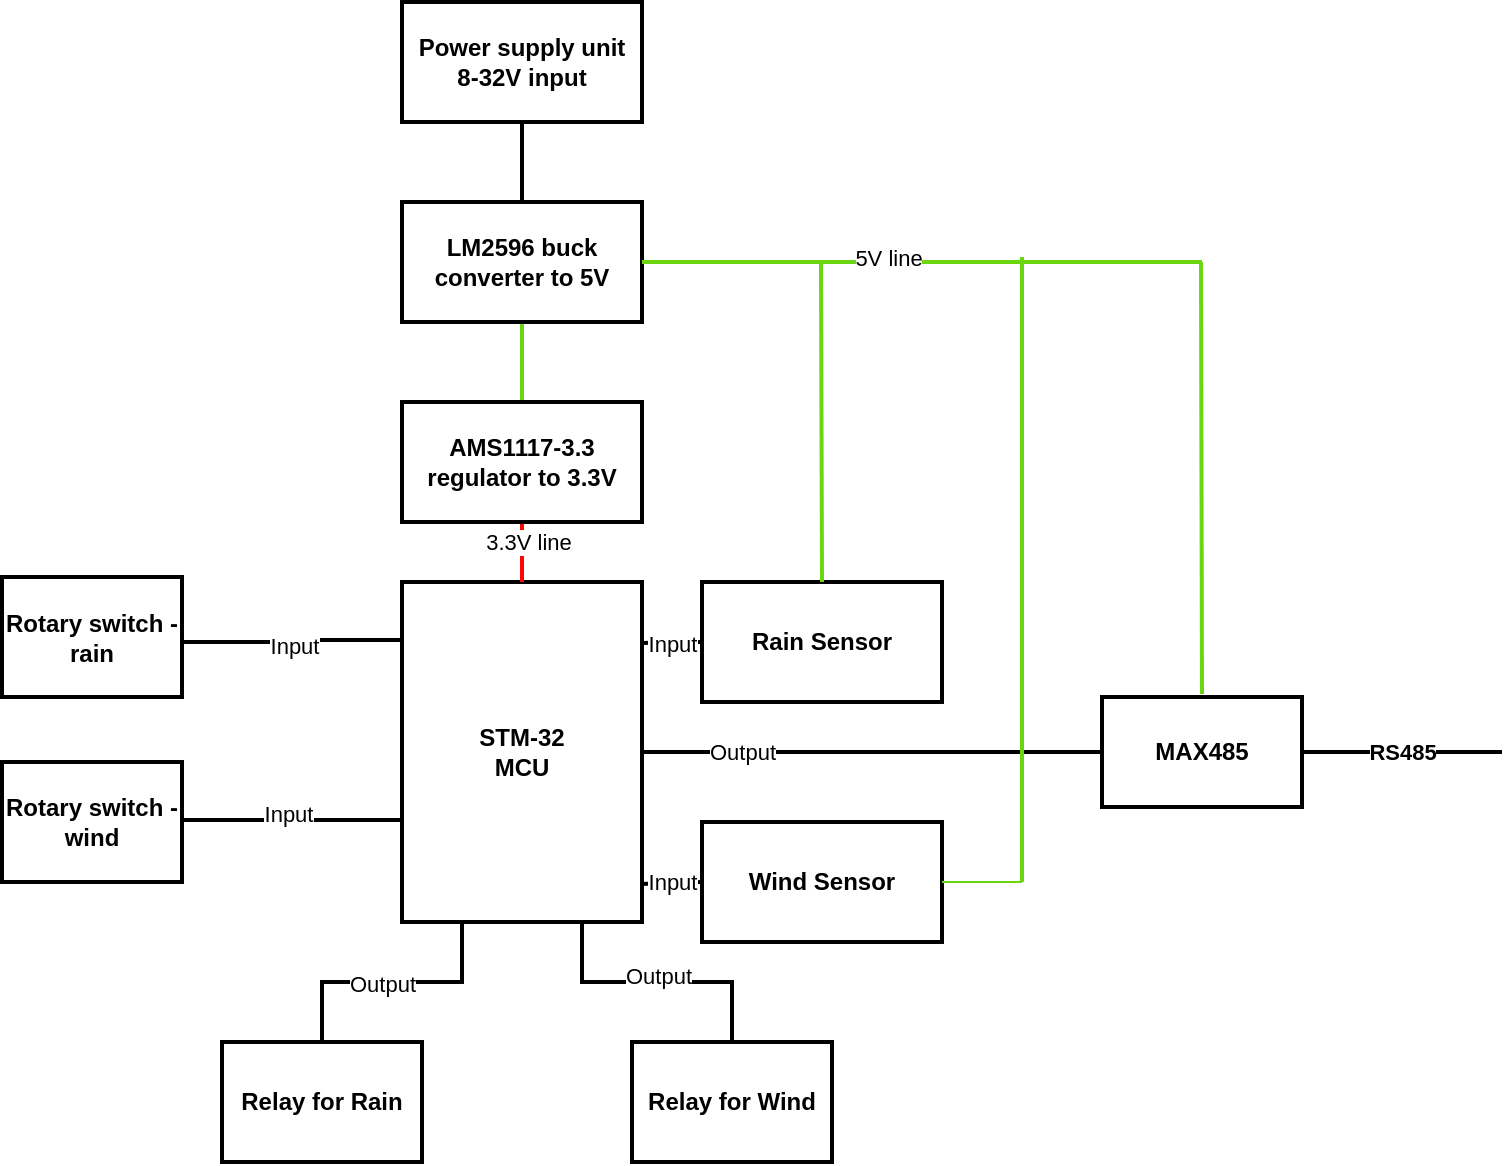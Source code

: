 <mxfile version="27.2.0">
  <diagram name="Page-1" id="KXagy0qOkPM8fm5rI9ap">
    <mxGraphModel dx="1240" dy="1783" grid="1" gridSize="10" guides="1" tooltips="1" connect="1" arrows="1" fold="1" page="1" pageScale="1" pageWidth="850" pageHeight="1100" math="0" shadow="0">
      <root>
        <mxCell id="0" />
        <mxCell id="1" parent="0" />
        <mxCell id="4x-Ueavyg5gqqz9B8bQs-12" style="edgeStyle=orthogonalEdgeStyle;rounded=0;orthogonalLoop=1;jettySize=auto;html=1;exitX=1;exitY=0.5;exitDx=0;exitDy=0;endArrow=none;endFill=0;entryX=0;entryY=0.5;entryDx=0;entryDy=0;strokeWidth=2;" parent="1" source="4x-Ueavyg5gqqz9B8bQs-2" edge="1" target="4x-Ueavyg5gqqz9B8bQs-14">
          <mxGeometry relative="1" as="geometry">
            <mxPoint x="470" y="375" as="targetPoint" />
          </mxGeometry>
        </mxCell>
        <mxCell id="a4D79lJlSxF3mq2M04wu-65" value="Output" style="edgeLabel;html=1;align=center;verticalAlign=middle;resizable=0;points=[];" vertex="1" connectable="0" parent="4x-Ueavyg5gqqz9B8bQs-12">
          <mxGeometry x="-0.887" y="1" relative="1" as="geometry">
            <mxPoint x="37" y="1" as="offset" />
          </mxGeometry>
        </mxCell>
        <mxCell id="a4D79lJlSxF3mq2M04wu-38" style="edgeStyle=orthogonalEdgeStyle;rounded=0;orthogonalLoop=1;jettySize=auto;html=1;entryX=0.5;entryY=0;entryDx=0;entryDy=0;endArrow=none;endFill=0;exitX=0.25;exitY=1;exitDx=0;exitDy=0;startSize=10;endSize=7;strokeWidth=2;" edge="1" parent="1" source="4x-Ueavyg5gqqz9B8bQs-2" target="a4D79lJlSxF3mq2M04wu-36">
          <mxGeometry relative="1" as="geometry">
            <mxPoint x="320" y="550" as="targetPoint" />
            <Array as="points">
              <mxPoint x="290" y="490" />
              <mxPoint x="220" y="490" />
            </Array>
          </mxGeometry>
        </mxCell>
        <mxCell id="a4D79lJlSxF3mq2M04wu-56" value="Output" style="edgeLabel;html=1;align=center;verticalAlign=middle;resizable=0;points=[];" vertex="1" connectable="0" parent="a4D79lJlSxF3mq2M04wu-38">
          <mxGeometry x="0.077" y="1" relative="1" as="geometry">
            <mxPoint as="offset" />
          </mxGeometry>
        </mxCell>
        <mxCell id="4x-Ueavyg5gqqz9B8bQs-2" value="STM-32&lt;div&gt;MCU&lt;/div&gt;" style="rounded=0;whiteSpace=wrap;html=1;fontStyle=1;strokeWidth=2;" parent="1" vertex="1">
          <mxGeometry x="260" y="290" width="120" height="170" as="geometry" />
        </mxCell>
        <mxCell id="4x-Ueavyg5gqqz9B8bQs-14" value="MAX485" style="rounded=0;whiteSpace=wrap;html=1;fontStyle=1;strokeWidth=2;" parent="1" vertex="1">
          <mxGeometry x="610" y="347.5" width="100" height="55" as="geometry" />
        </mxCell>
        <mxCell id="4x-Ueavyg5gqqz9B8bQs-15" value="" style="endArrow=none;html=1;rounded=0;exitX=1;exitY=0.5;exitDx=0;exitDy=0;strokeWidth=2;" parent="1" source="4x-Ueavyg5gqqz9B8bQs-14" edge="1">
          <mxGeometry width="50" height="50" relative="1" as="geometry">
            <mxPoint x="400" y="430" as="sourcePoint" />
            <mxPoint x="810" y="375" as="targetPoint" />
            <Array as="points">
              <mxPoint x="730" y="375" />
            </Array>
          </mxGeometry>
        </mxCell>
        <mxCell id="a4D79lJlSxF3mq2M04wu-25" value="RS485" style="edgeLabel;html=1;align=center;verticalAlign=middle;resizable=0;points=[];fontStyle=1" vertex="1" connectable="0" parent="4x-Ueavyg5gqqz9B8bQs-15">
          <mxGeometry x="-0.565" relative="1" as="geometry">
            <mxPoint x="28" as="offset" />
          </mxGeometry>
        </mxCell>
        <mxCell id="4x-Ueavyg5gqqz9B8bQs-16" value="Wind Sensor" style="rounded=0;whiteSpace=wrap;html=1;fontStyle=1;strokeWidth=2;" parent="1" vertex="1">
          <mxGeometry x="410" y="410" width="120" height="60" as="geometry" />
        </mxCell>
        <mxCell id="4x-Ueavyg5gqqz9B8bQs-17" value="Rain Sensor" style="rounded=0;whiteSpace=wrap;html=1;fontStyle=1;strokeWidth=2;" parent="1" vertex="1">
          <mxGeometry x="410" y="290" width="120" height="60" as="geometry" />
        </mxCell>
        <mxCell id="a4D79lJlSxF3mq2M04wu-32" value="" style="edgeStyle=orthogonalEdgeStyle;rounded=0;orthogonalLoop=1;jettySize=auto;html=1;endArrow=none;endFill=0;strokeWidth=2;" edge="1" parent="1" source="a4D79lJlSxF3mq2M04wu-1" target="a4D79lJlSxF3mq2M04wu-5">
          <mxGeometry relative="1" as="geometry" />
        </mxCell>
        <mxCell id="a4D79lJlSxF3mq2M04wu-1" value="Power supply unit&lt;div&gt;8-32V input&lt;/div&gt;" style="rounded=0;whiteSpace=wrap;html=1;fontStyle=1;strokeWidth=2;" vertex="1" parent="1">
          <mxGeometry x="260" width="120" height="60" as="geometry" />
        </mxCell>
        <mxCell id="a4D79lJlSxF3mq2M04wu-31" value="" style="edgeStyle=orthogonalEdgeStyle;rounded=0;orthogonalLoop=1;jettySize=auto;html=1;endArrow=none;endFill=0;strokeColor=#6BD510;strokeWidth=2;" edge="1" parent="1" source="a4D79lJlSxF3mq2M04wu-5" target="a4D79lJlSxF3mq2M04wu-8">
          <mxGeometry relative="1" as="geometry" />
        </mxCell>
        <mxCell id="a4D79lJlSxF3mq2M04wu-5" value="LM2596 buck converter to 5V" style="rounded=0;whiteSpace=wrap;html=1;fontStyle=1;strokeWidth=2;" vertex="1" parent="1">
          <mxGeometry x="260" y="100" width="120" height="60" as="geometry" />
        </mxCell>
        <mxCell id="a4D79lJlSxF3mq2M04wu-30" value="" style="edgeStyle=orthogonalEdgeStyle;rounded=0;orthogonalLoop=1;jettySize=auto;html=1;strokeColor=#FF0606;endArrow=none;endFill=0;strokeWidth=2;" edge="1" parent="1" source="a4D79lJlSxF3mq2M04wu-8" target="4x-Ueavyg5gqqz9B8bQs-2">
          <mxGeometry relative="1" as="geometry" />
        </mxCell>
        <mxCell id="a4D79lJlSxF3mq2M04wu-8" value="AMS1117-3.3 regulator to 3.3V" style="rounded=0;whiteSpace=wrap;html=1;fontStyle=1;strokeWidth=2;" vertex="1" parent="1">
          <mxGeometry x="260" y="200" width="120" height="60" as="geometry" />
        </mxCell>
        <mxCell id="a4D79lJlSxF3mq2M04wu-9" value="" style="endArrow=none;html=1;rounded=0;exitX=1;exitY=0.5;exitDx=0;exitDy=0;fillColor=#d5e8d4;strokeColor=#6BD510;strokeWidth=2;" edge="1" parent="1" source="a4D79lJlSxF3mq2M04wu-5">
          <mxGeometry width="50" height="50" relative="1" as="geometry">
            <mxPoint x="400" y="180" as="sourcePoint" />
            <mxPoint x="660" y="130" as="targetPoint" />
          </mxGeometry>
        </mxCell>
        <mxCell id="a4D79lJlSxF3mq2M04wu-69" value="5V line" style="edgeLabel;html=1;align=center;verticalAlign=middle;resizable=0;points=[];" vertex="1" connectable="0" parent="a4D79lJlSxF3mq2M04wu-9">
          <mxGeometry x="-0.124" y="2" relative="1" as="geometry">
            <mxPoint as="offset" />
          </mxGeometry>
        </mxCell>
        <mxCell id="a4D79lJlSxF3mq2M04wu-19" value="" style="endArrow=none;html=1;rounded=0;strokeColor=#6BD510;exitX=0.25;exitY=0;exitDx=0;exitDy=0;strokeWidth=2;" edge="1" parent="1">
          <mxGeometry width="50" height="50" relative="1" as="geometry">
            <mxPoint x="470" y="290" as="sourcePoint" />
            <mxPoint x="469.5" y="130" as="targetPoint" />
          </mxGeometry>
        </mxCell>
        <mxCell id="a4D79lJlSxF3mq2M04wu-24" value="" style="endArrow=none;html=1;rounded=0;strokeColor=#6BD510;strokeWidth=2;" edge="1" parent="1">
          <mxGeometry width="50" height="50" relative="1" as="geometry">
            <mxPoint x="660" y="346" as="sourcePoint" />
            <mxPoint x="659.5" y="130" as="targetPoint" />
          </mxGeometry>
        </mxCell>
        <mxCell id="a4D79lJlSxF3mq2M04wu-27" value="" style="endArrow=none;html=1;rounded=0;strokeColor=#6BD510;strokeWidth=2;" edge="1" parent="1">
          <mxGeometry width="50" height="50" relative="1" as="geometry">
            <mxPoint x="570" y="440" as="sourcePoint" />
            <mxPoint x="570" y="127.5" as="targetPoint" />
          </mxGeometry>
        </mxCell>
        <mxCell id="a4D79lJlSxF3mq2M04wu-29" value="" style="edgeStyle=none;orthogonalLoop=1;jettySize=auto;html=1;rounded=0;endArrow=none;endFill=0;strokeColor=#6BD510;exitX=1;exitY=0.5;exitDx=0;exitDy=0;" edge="1" parent="1" source="4x-Ueavyg5gqqz9B8bQs-16">
          <mxGeometry width="100" relative="1" as="geometry">
            <mxPoint x="720" y="439.5" as="sourcePoint" />
            <mxPoint x="570" y="440" as="targetPoint" />
            <Array as="points" />
          </mxGeometry>
        </mxCell>
        <mxCell id="a4D79lJlSxF3mq2M04wu-36" value="Relay for Rain" style="rounded=0;whiteSpace=wrap;html=1;fontStyle=1;strokeWidth=2;" vertex="1" parent="1">
          <mxGeometry x="170" y="520" width="100" height="60" as="geometry" />
        </mxCell>
        <mxCell id="a4D79lJlSxF3mq2M04wu-40" style="edgeStyle=orthogonalEdgeStyle;rounded=0;orthogonalLoop=1;jettySize=auto;html=1;endArrow=none;endFill=0;entryX=0.75;entryY=1;entryDx=0;entryDy=0;startSize=10;endSize=7;strokeWidth=2;" edge="1" parent="1" source="a4D79lJlSxF3mq2M04wu-37" target="4x-Ueavyg5gqqz9B8bQs-2">
          <mxGeometry relative="1" as="geometry">
            <mxPoint x="340" y="470" as="targetPoint" />
          </mxGeometry>
        </mxCell>
        <mxCell id="a4D79lJlSxF3mq2M04wu-57" value="Output" style="edgeLabel;html=1;align=center;verticalAlign=middle;resizable=0;points=[];" vertex="1" connectable="0" parent="a4D79lJlSxF3mq2M04wu-40">
          <mxGeometry x="-0.007" y="-3" relative="1" as="geometry">
            <mxPoint as="offset" />
          </mxGeometry>
        </mxCell>
        <mxCell id="a4D79lJlSxF3mq2M04wu-37" value="Relay for Wind" style="rounded=0;whiteSpace=wrap;html=1;fontStyle=1;strokeWidth=2;" vertex="1" parent="1">
          <mxGeometry x="375" y="520" width="100" height="60" as="geometry" />
        </mxCell>
        <mxCell id="a4D79lJlSxF3mq2M04wu-45" value="Rotary switch - rain" style="rounded=0;whiteSpace=wrap;html=1;fontStyle=1;strokeWidth=2;" vertex="1" parent="1">
          <mxGeometry x="60" y="287.5" width="90" height="60" as="geometry" />
        </mxCell>
        <mxCell id="a4D79lJlSxF3mq2M04wu-47" value="Rotary switch - wind" style="rounded=0;whiteSpace=wrap;html=1;fontStyle=1;strokeWidth=2;" vertex="1" parent="1">
          <mxGeometry x="60" y="380" width="90" height="60" as="geometry" />
        </mxCell>
        <mxCell id="a4D79lJlSxF3mq2M04wu-50" style="edgeStyle=orthogonalEdgeStyle;rounded=0;orthogonalLoop=1;jettySize=auto;html=1;endArrow=none;endFill=0;startSize=10;endSize=7;strokeWidth=2;" edge="1" parent="1" source="a4D79lJlSxF3mq2M04wu-45">
          <mxGeometry relative="1" as="geometry">
            <mxPoint x="260" y="318" as="targetPoint" />
            <Array as="points">
              <mxPoint x="205" y="320" />
              <mxPoint x="205" y="319" />
            </Array>
          </mxGeometry>
        </mxCell>
        <mxCell id="a4D79lJlSxF3mq2M04wu-54" value="Input" style="edgeLabel;html=1;align=center;verticalAlign=middle;resizable=0;points=[];" vertex="1" connectable="0" parent="a4D79lJlSxF3mq2M04wu-50">
          <mxGeometry x="-0.009" y="-2" relative="1" as="geometry">
            <mxPoint x="-1" y="2" as="offset" />
          </mxGeometry>
        </mxCell>
        <mxCell id="a4D79lJlSxF3mq2M04wu-51" style="edgeStyle=orthogonalEdgeStyle;rounded=0;orthogonalLoop=1;jettySize=auto;html=1;endArrow=none;endFill=0;startSize=10;endSize=7;strokeWidth=2;" edge="1" parent="1" source="a4D79lJlSxF3mq2M04wu-47">
          <mxGeometry relative="1" as="geometry">
            <mxPoint x="260" y="409" as="targetPoint" />
            <Array as="points">
              <mxPoint x="180" y="409" />
              <mxPoint x="180" y="409" />
            </Array>
          </mxGeometry>
        </mxCell>
        <mxCell id="a4D79lJlSxF3mq2M04wu-55" value="Input" style="edgeLabel;html=1;align=center;verticalAlign=middle;resizable=0;points=[];" vertex="1" connectable="0" parent="a4D79lJlSxF3mq2M04wu-51">
          <mxGeometry x="-0.036" y="3" relative="1" as="geometry">
            <mxPoint as="offset" />
          </mxGeometry>
        </mxCell>
        <mxCell id="a4D79lJlSxF3mq2M04wu-59" value="" style="endArrow=none;html=1;rounded=0;exitX=0.992;exitY=0.888;exitDx=0;exitDy=0;exitPerimeter=0;entryX=0;entryY=0.5;entryDx=0;entryDy=0;strokeWidth=2;" edge="1" parent="1" source="4x-Ueavyg5gqqz9B8bQs-2" target="4x-Ueavyg5gqqz9B8bQs-16">
          <mxGeometry width="50" height="50" relative="1" as="geometry">
            <mxPoint x="400" y="330" as="sourcePoint" />
            <mxPoint x="560" y="360" as="targetPoint" />
          </mxGeometry>
        </mxCell>
        <mxCell id="a4D79lJlSxF3mq2M04wu-64" value="Input" style="edgeLabel;html=1;align=center;verticalAlign=middle;resizable=0;points=[];" vertex="1" connectable="0" parent="a4D79lJlSxF3mq2M04wu-59">
          <mxGeometry x="-0.162" y="1" relative="1" as="geometry">
            <mxPoint x="3" as="offset" />
          </mxGeometry>
        </mxCell>
        <mxCell id="a4D79lJlSxF3mq2M04wu-60" value="" style="endArrow=none;html=1;rounded=0;exitX=0.992;exitY=0.888;exitDx=0;exitDy=0;exitPerimeter=0;strokeWidth=2;" edge="1" parent="1">
          <mxGeometry width="50" height="50" relative="1" as="geometry">
            <mxPoint x="379" y="320.5" as="sourcePoint" />
            <mxPoint x="410" y="320" as="targetPoint" />
          </mxGeometry>
        </mxCell>
        <mxCell id="a4D79lJlSxF3mq2M04wu-63" value="Input" style="edgeLabel;html=1;align=center;verticalAlign=middle;resizable=0;points=[];" vertex="1" connectable="0" parent="a4D79lJlSxF3mq2M04wu-60">
          <mxGeometry x="-0.484" y="-1" relative="1" as="geometry">
            <mxPoint x="8" y="-1" as="offset" />
          </mxGeometry>
        </mxCell>
        <mxCell id="a4D79lJlSxF3mq2M04wu-70" value="3.3V line" style="edgeLabel;html=1;align=center;verticalAlign=middle;resizable=0;points=[];" vertex="1" connectable="0" parent="1">
          <mxGeometry x="510" y="180" as="geometry">
            <mxPoint x="-187" y="90" as="offset" />
          </mxGeometry>
        </mxCell>
      </root>
    </mxGraphModel>
  </diagram>
</mxfile>

